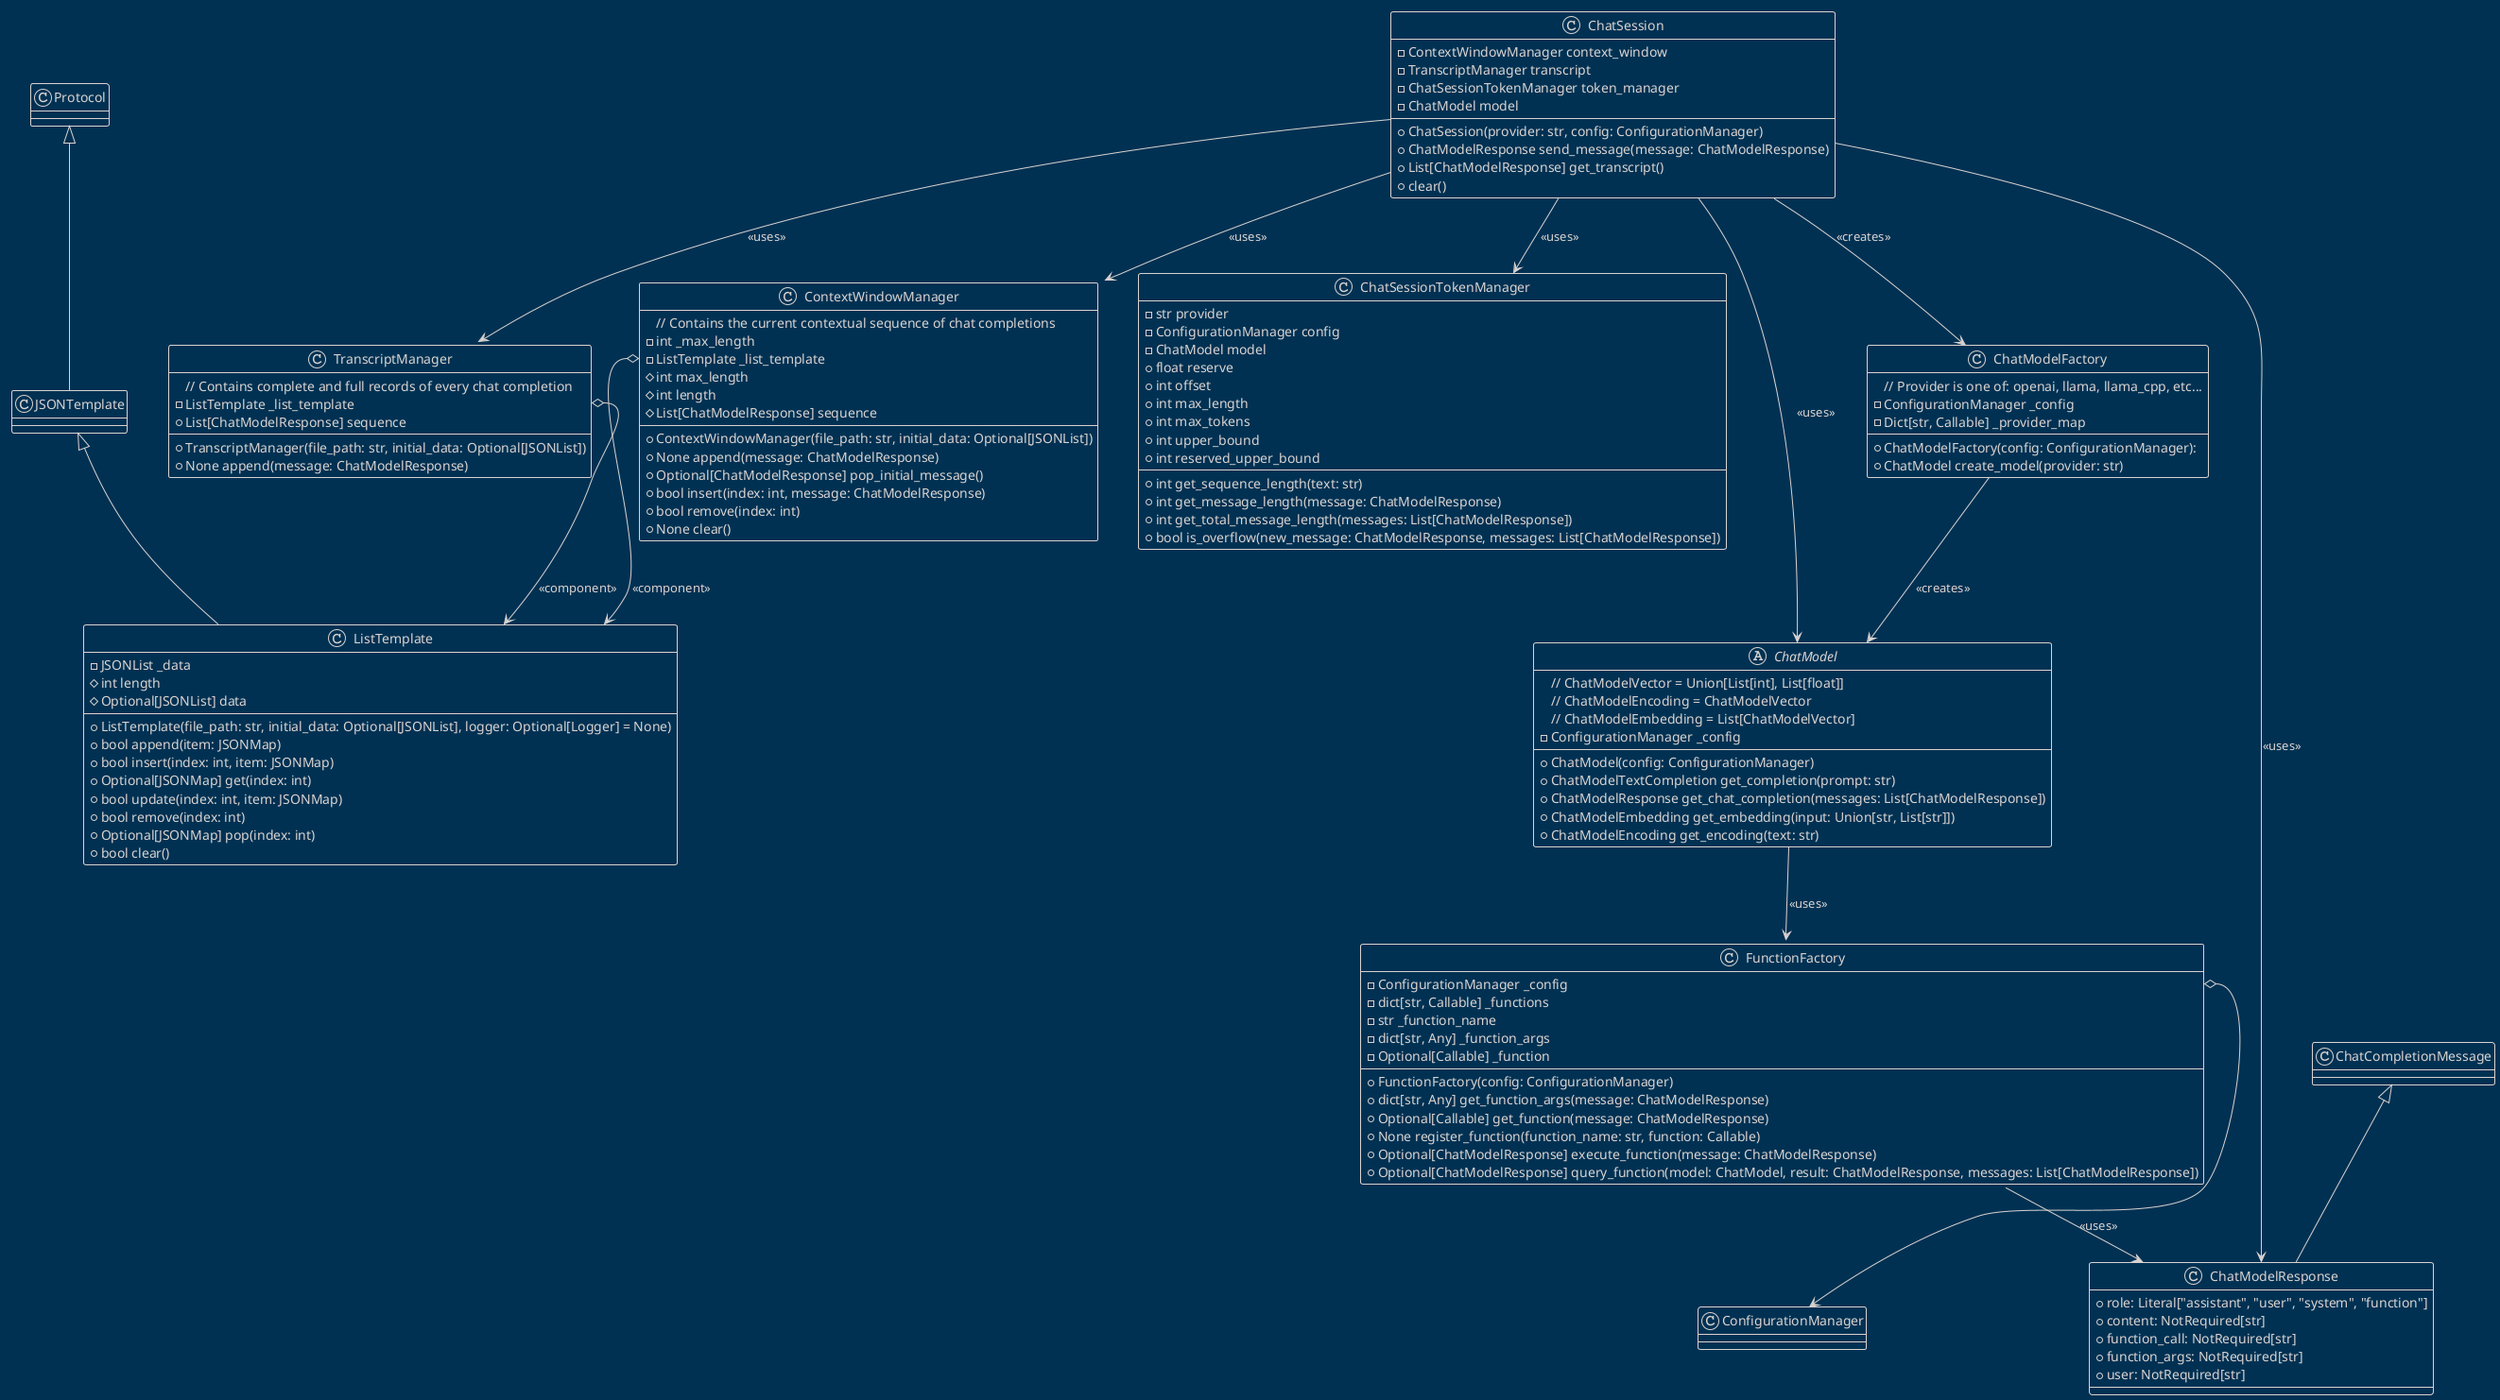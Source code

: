 @startuml ChatSession
!theme blueprint

class ChatCompletionMessage {
    ' Represents a single completion message from the chat model.
}

class ChatModelResponse extends ChatCompletionMessage {
    ' Extends ChatCompletionMessage to include optional function calls and their arguments.
    ' The role of the message.
    + role: Literal["assistant", "user", "system", "function"]
    ' The content of the message.
    + content: NotRequired[str]
    ' The function being called, if applicable.
    + function_call: NotRequired[str]
    ' The arguments for the function call, if applicable.
    + function_args: NotRequired[str]
    ' The user who originated this message, if applicable.
    + user: NotRequired[str]
}

class JSONTemplate extends Protocol {
    ' A base template class for working with JSON files.
}

class ListTemplate extends JSONTemplate {
    ' A template class for managing a list of dictionaries in JSON files.
    ' JSONMap = Dict[str, Any]
    ' JSONList = List[JSONMap]
    - JSONList _data
    + ListTemplate(file_path: str, initial_data: Optional[JSONList], logger: Optional[Logger] = None)
    ' Return the length of the internal data list.
    # int length
    ' Return a copy of the internal data list or None if empty.
    # Optional[JSONList] data
    ' Append a dictionary to the internal data list.
    + bool append(item: JSONMap)
    ' Insert a dictionary at a specific index.
    + bool insert(index: int, item: JSONMap)
    ' Get a dictionary from a specific index.
    + Optional[JSONMap] get(index: int)
    ' Update a dictionary at a specific index.
    + bool update(index: int, item: JSONMap)
    ' Remove a dictionary at a specific index.
    + bool remove(index: int)
    ' Pop a dictionary from a specific index.
    + Optional[JSONMap] pop(index: int)
    ' Clear the internal data list.
    + bool clear()
}

class ContextWindowManager {
    // Contains the current contextual sequence of chat completions
    - int _max_length
    - ListTemplate _list_template
    + ContextWindowManager(file_path: str, initial_data: Optional[JSONList])
    # int max_length
    # int length
    # List[ChatModelResponse] sequence
    + None append(message: ChatModelResponse)
    + Optional[ChatModelResponse] pop_initial_message()
    + bool insert(index: int, message: ChatModelResponse)
    + bool remove(index: int)
    + None clear()
}

class TranscriptManager {
    // Contains complete and full records of every chat completion
    - ListTemplate _list_template
    + TranscriptManager(file_path: str, initial_data: Optional[JSONList])
    + None append(message: ChatModelResponse)
    + List[ChatModelResponse] sequence
}

class ChatSessionTokenManager {
    - str provider
    - ConfigurationManager config
    - ChatModel model
    + float reserve
    + int offset
    + int max_length
    + int max_tokens
    + int upper_bound
    + int reserved_upper_bound
    + int get_sequence_length(text: str)
    + int get_message_length(message: ChatModelResponse)
    + int get_total_message_length(messages: List[ChatModelResponse])
    + bool is_overflow(new_message: ChatModelResponse, messages: List[ChatModelResponse])
}

abstract class ChatModel {
    // ChatModelVector = Union[List[int], List[float]]
    // ChatModelEncoding = ChatModelVector
    // ChatModelEmbedding = List[ChatModelVector]
    - ConfigurationManager _config
    + ChatModel(config: ConfigurationManager)
    + ChatModelTextCompletion get_completion(prompt: str)
    + ChatModelResponse get_chat_completion(messages: List[ChatModelResponse])
    + ChatModelEmbedding get_embedding(input: Union[str, List[str]])
    + ChatModelEncoding get_encoding(text: str)
}

class ChatModelFactory {
    // Provider is one of: openai, llama, llama_cpp, etc...
    - ConfigurationManager _config
    - Dict[str, Callable] _provider_map
    + ChatModelFactory(config: ConfigurationManager):
    + ChatModel create_model(provider: str)
}

class FunctionFactory {
    - ConfigurationManager _config
    - dict[str, Callable] _functions
    - str _function_name
    - dict[str, Any] _function_args
    - Optional[Callable] _function
    + FunctionFactory(config: ConfigurationManager)
    + dict[str, Any] get_function_args(message: ChatModelResponse)
    + Optional[Callable] get_function(message: ChatModelResponse)
    + None register_function(function_name: str, function: Callable)
    + Optional[ChatModelResponse] execute_function(message: ChatModelResponse)
    + Optional[ChatModelResponse] query_function(model: ChatModel, result: ChatModelResponse, messages: List[ChatModelResponse])
}

class ChatSession {
    - ContextWindowManager context_window
    - TranscriptManager transcript
    - ChatSessionTokenManager token_manager
    - ChatModel model
    + ChatSession(provider: str, config: ConfigurationManager)
    + ChatModelResponse send_message(message: ChatModelResponse)
    + List[ChatModelResponse] get_transcript()
    + clear()
}


ContextWindowManager::_list_template o--> ListTemplate : <<component>>
TranscriptManager::_list_template o--> ListTemplate : <<component>>

ChatSession --> ChatModelFactory : <<creates>>
ChatModelFactory --> ChatModel : <<creates>>

FunctionFactory::_config o--> ConfigurationManager
FunctionFactory --> ChatModelResponse : <<uses>>
ChatModel --> FunctionFactory : <<uses>>

ChatSession --> ChatModelResponse : <<uses>>
ChatSession --> ChatModel : <<uses>>
ChatSession --> ContextWindowManager : <<uses>>
ChatSession --> TranscriptManager : <<uses>>
ChatSession --> ChatSessionTokenManager : <<uses>>

@enduml